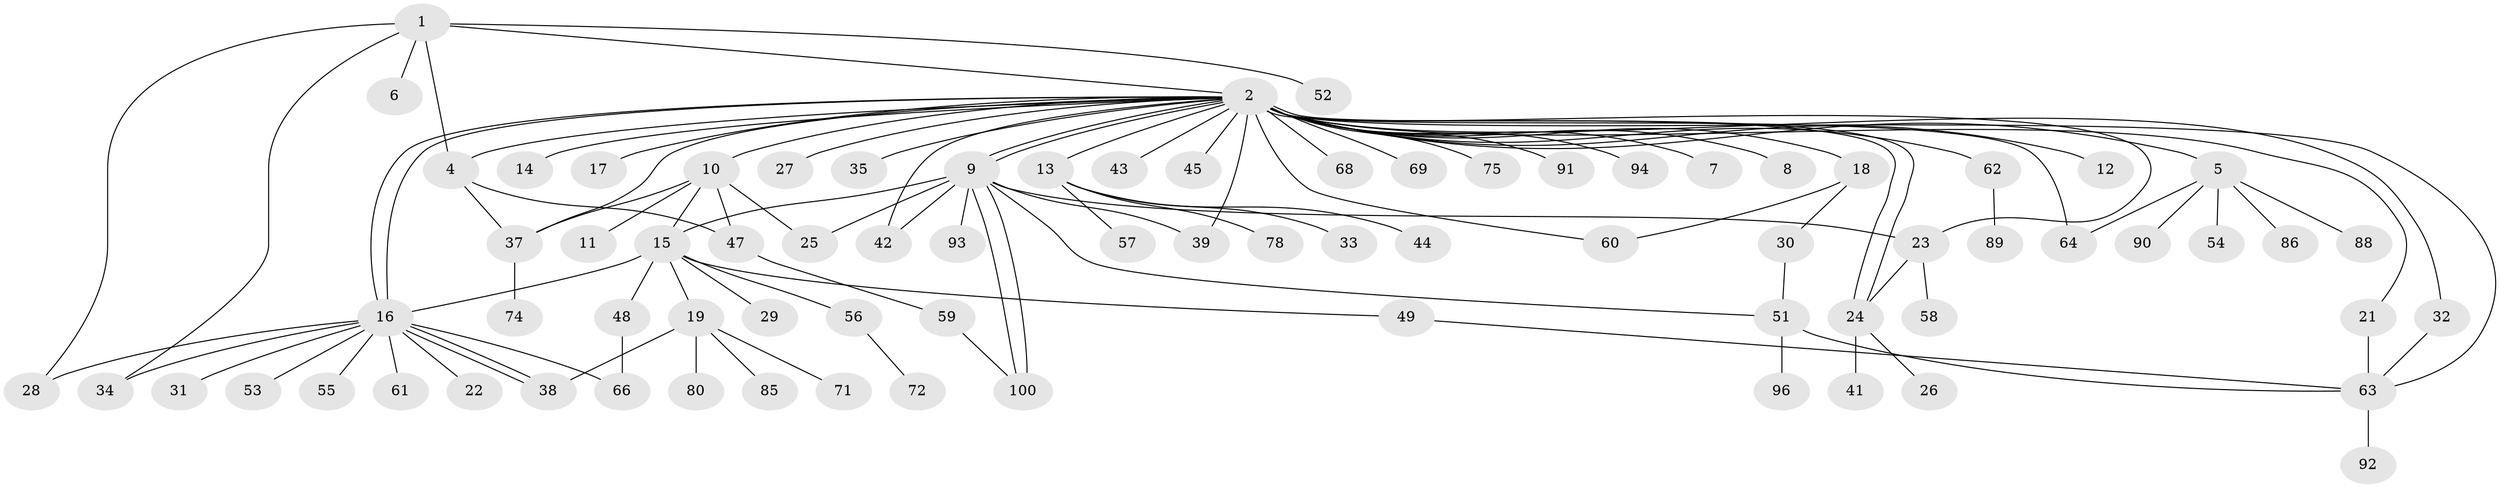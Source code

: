 // original degree distribution, {7: 0.01, 33: 0.01, 9: 0.01, 4: 0.06, 6: 0.02, 1: 0.49, 13: 0.01, 5: 0.03, 3: 0.11, 8: 0.01, 15: 0.01, 2: 0.23}
// Generated by graph-tools (version 1.1) at 2025/11/02/21/25 10:11:09]
// undirected, 78 vertices, 105 edges
graph export_dot {
graph [start="1"]
  node [color=gray90,style=filled];
  1 [super="+82"];
  2 [super="+3"];
  4 [super="+40"];
  5 [super="+36"];
  6;
  7;
  8;
  9 [super="+87"];
  10 [super="+79"];
  11;
  12;
  13 [super="+20"];
  14;
  15 [super="+98"];
  16 [super="+70"];
  17;
  18 [super="+46"];
  19 [super="+67"];
  21;
  22;
  23;
  24 [super="+50"];
  25;
  26;
  27;
  28;
  29 [super="+81"];
  30;
  31;
  32 [super="+97"];
  33;
  34;
  35;
  37 [super="+84"];
  38;
  39;
  41;
  42 [super="+65"];
  43 [super="+83"];
  44 [super="+77"];
  45;
  47;
  48;
  49;
  51;
  52;
  53;
  54;
  55;
  56;
  57;
  58 [super="+73"];
  59;
  60;
  61;
  62 [super="+76"];
  63 [super="+99"];
  64;
  66;
  68;
  69;
  71 [super="+95"];
  72;
  74;
  75;
  78;
  80;
  85;
  86;
  88;
  89;
  90;
  91;
  92;
  93;
  94;
  96;
  100;
  1 -- 2;
  1 -- 4;
  1 -- 6;
  1 -- 28;
  1 -- 34;
  1 -- 52;
  2 -- 5;
  2 -- 7;
  2 -- 8;
  2 -- 9 [weight=2];
  2 -- 9;
  2 -- 10;
  2 -- 12;
  2 -- 13;
  2 -- 14;
  2 -- 16 [weight=3];
  2 -- 16;
  2 -- 17;
  2 -- 18;
  2 -- 21;
  2 -- 23;
  2 -- 24;
  2 -- 24;
  2 -- 32;
  2 -- 37;
  2 -- 39;
  2 -- 42;
  2 -- 45;
  2 -- 60;
  2 -- 62 [weight=2];
  2 -- 64;
  2 -- 68;
  2 -- 69;
  2 -- 75;
  2 -- 35;
  2 -- 27;
  2 -- 43;
  2 -- 91;
  2 -- 94;
  2 -- 4;
  2 -- 63;
  4 -- 37;
  4 -- 47;
  5 -- 54;
  5 -- 64;
  5 -- 86;
  5 -- 90;
  5 -- 88;
  9 -- 15;
  9 -- 23;
  9 -- 25;
  9 -- 39;
  9 -- 42;
  9 -- 51;
  9 -- 93;
  9 -- 100;
  9 -- 100;
  10 -- 11;
  10 -- 47;
  10 -- 25;
  10 -- 37;
  10 -- 15;
  13 -- 33;
  13 -- 57;
  13 -- 44;
  13 -- 78;
  15 -- 16 [weight=2];
  15 -- 19;
  15 -- 29;
  15 -- 48;
  15 -- 49;
  15 -- 56;
  16 -- 22;
  16 -- 28;
  16 -- 31;
  16 -- 34;
  16 -- 38;
  16 -- 38;
  16 -- 53;
  16 -- 55;
  16 -- 61;
  16 -- 66;
  18 -- 30;
  18 -- 60;
  19 -- 71;
  19 -- 85;
  19 -- 80;
  19 -- 38;
  21 -- 63;
  23 -- 24;
  23 -- 58;
  24 -- 26;
  24 -- 41;
  30 -- 51;
  32 -- 63;
  37 -- 74;
  47 -- 59;
  48 -- 66;
  49 -- 63;
  51 -- 63;
  51 -- 96;
  56 -- 72;
  59 -- 100;
  62 -- 89;
  63 -- 92;
}
